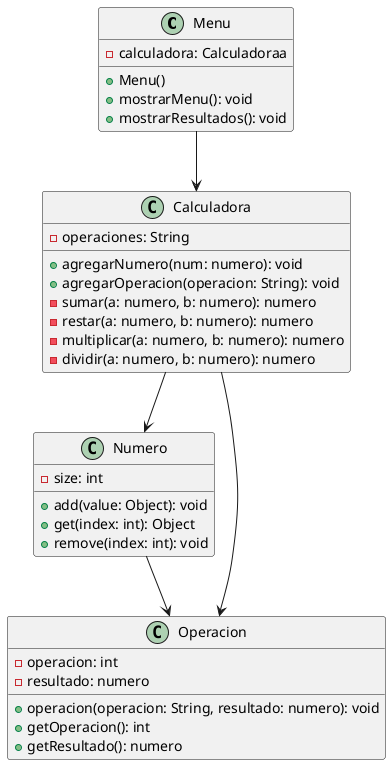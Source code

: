 @startuml

class Menu {
  - calculadora: Calculadoraa
  
  + Menu()
  + mostrarMenu(): void
  + mostrarResultados(): void
}

Menu --> Calculadora

class Calculadora {
  - operaciones: String
  
  + agregarNumero(num: numero): void
  + agregarOperacion(operacion: String): void

  
  - sumar(a: numero, b: numero): numero
  - restar(a: numero, b: numero): numero
  - multiplicar(a: numero, b: numero): numero
  - dividir(a: numero, b: numero): numero
}

Calculadora --> Numero

class Numero {
  - size: int
  
  + add(value: Object): void
  + get(index: int): Object
  + remove(index: int): void
}


class Operacion {
  - operacion: int
  - resultado: numero
  
  + operacion(operacion: String, resultado: numero): void
  + getOperacion(): int
  + getResultado(): numero
}

Calculadora --> "Operacion"
Numero --> "Operacion"

@enduml

